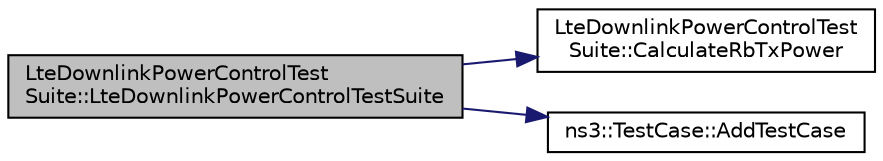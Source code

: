 digraph "LteDownlinkPowerControlTestSuite::LteDownlinkPowerControlTestSuite"
{
  edge [fontname="Helvetica",fontsize="10",labelfontname="Helvetica",labelfontsize="10"];
  node [fontname="Helvetica",fontsize="10",shape=record];
  rankdir="LR";
  Node1 [label="LteDownlinkPowerControlTest\lSuite::LteDownlinkPowerControlTestSuite",height=0.2,width=0.4,color="black", fillcolor="grey75", style="filled", fontcolor="black"];
  Node1 -> Node2 [color="midnightblue",fontsize="10",style="solid"];
  Node2 [label="LteDownlinkPowerControlTest\lSuite::CalculateRbTxPower",height=0.2,width=0.4,color="black", fillcolor="white", style="filled",URL="$d8/d06/classLteDownlinkPowerControlTestSuite.html#acbda226a1db61d5328141d80aca96447"];
  Node1 -> Node3 [color="midnightblue",fontsize="10",style="solid"];
  Node3 [label="ns3::TestCase::AddTestCase",height=0.2,width=0.4,color="black", fillcolor="white", style="filled",URL="$dd/d88/classns3_1_1TestCase.html#a3718088e3eefd5d6454569d2e0ddd835",tooltip="Add an individual child TestCase to this test suite. "];
}
